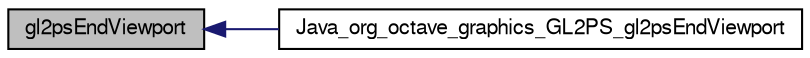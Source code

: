 digraph G
{
  edge [fontname="FreeSans",fontsize="10",labelfontname="FreeSans",labelfontsize="10"];
  node [fontname="FreeSans",fontsize="10",shape=record];
  rankdir="LR";
  Node1 [label="gl2psEndViewport",height=0.2,width=0.4,color="black", fillcolor="grey75", style="filled" fontcolor="black"];
  Node1 -> Node2 [dir="back",color="midnightblue",fontsize="10",style="solid",fontname="FreeSans"];
  Node2 [label="Java_org_octave_graphics_GL2PS_gl2psEndViewport",height=0.2,width=0.4,color="black", fillcolor="white", style="filled",URL="$gl2ps__java_8c.html#ae56e02f16e8da9e4fc485fed15979dc4"];
}
